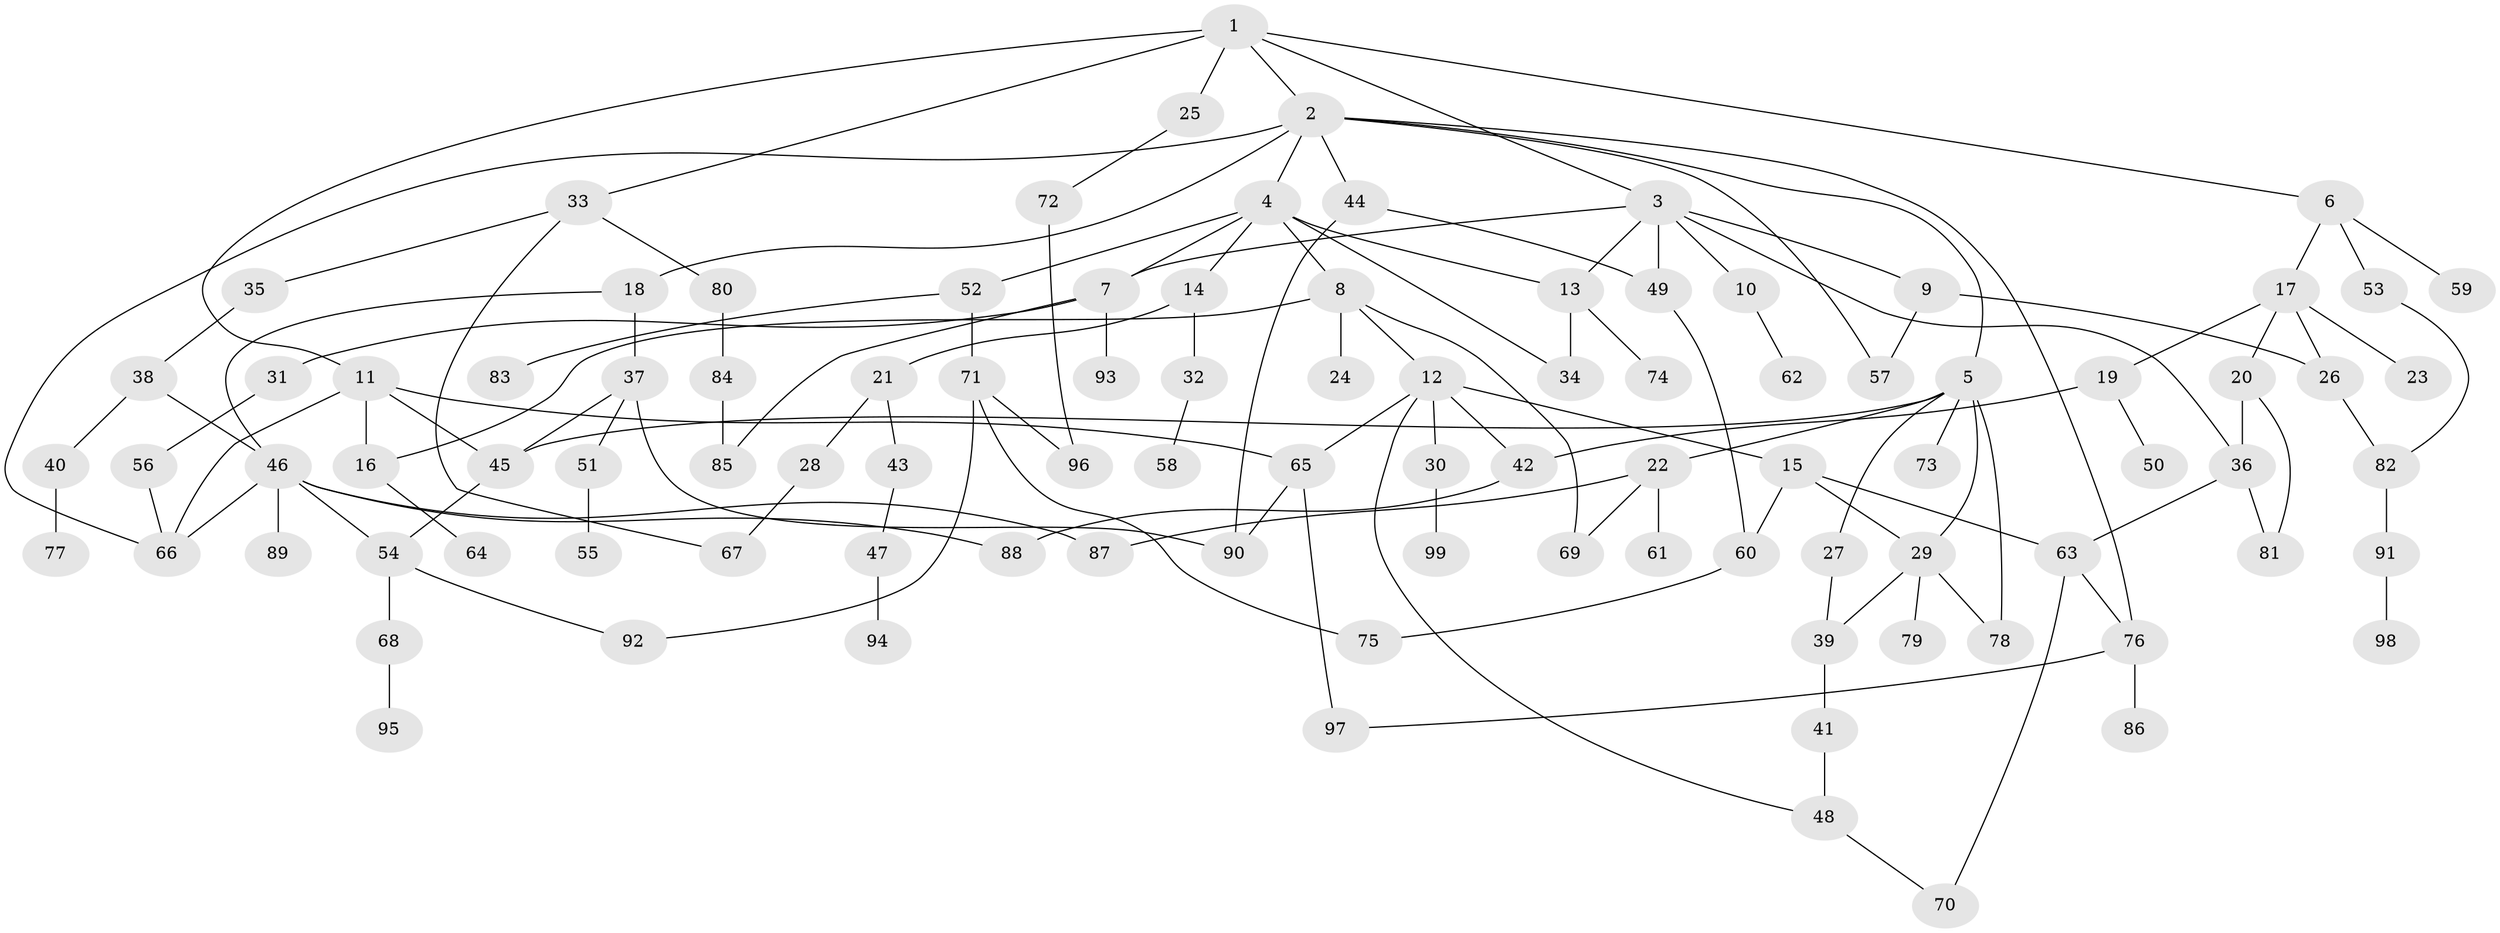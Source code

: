 // Generated by graph-tools (version 1.1) at 2025/13/03/09/25 04:13:31]
// undirected, 99 vertices, 136 edges
graph export_dot {
graph [start="1"]
  node [color=gray90,style=filled];
  1;
  2;
  3;
  4;
  5;
  6;
  7;
  8;
  9;
  10;
  11;
  12;
  13;
  14;
  15;
  16;
  17;
  18;
  19;
  20;
  21;
  22;
  23;
  24;
  25;
  26;
  27;
  28;
  29;
  30;
  31;
  32;
  33;
  34;
  35;
  36;
  37;
  38;
  39;
  40;
  41;
  42;
  43;
  44;
  45;
  46;
  47;
  48;
  49;
  50;
  51;
  52;
  53;
  54;
  55;
  56;
  57;
  58;
  59;
  60;
  61;
  62;
  63;
  64;
  65;
  66;
  67;
  68;
  69;
  70;
  71;
  72;
  73;
  74;
  75;
  76;
  77;
  78;
  79;
  80;
  81;
  82;
  83;
  84;
  85;
  86;
  87;
  88;
  89;
  90;
  91;
  92;
  93;
  94;
  95;
  96;
  97;
  98;
  99;
  1 -- 2;
  1 -- 3;
  1 -- 6;
  1 -- 11;
  1 -- 25;
  1 -- 33;
  2 -- 4;
  2 -- 5;
  2 -- 18;
  2 -- 44;
  2 -- 57;
  2 -- 76;
  2 -- 66;
  3 -- 7;
  3 -- 9;
  3 -- 10;
  3 -- 13;
  3 -- 49;
  3 -- 36;
  4 -- 8;
  4 -- 14;
  4 -- 52;
  4 -- 7;
  4 -- 13;
  4 -- 34;
  5 -- 22;
  5 -- 27;
  5 -- 45;
  5 -- 73;
  5 -- 78;
  5 -- 29;
  6 -- 17;
  6 -- 53;
  6 -- 59;
  7 -- 31;
  7 -- 85;
  7 -- 93;
  8 -- 12;
  8 -- 24;
  8 -- 69;
  8 -- 16;
  9 -- 57;
  9 -- 26;
  10 -- 62;
  11 -- 16;
  11 -- 65;
  11 -- 66;
  11 -- 45;
  12 -- 15;
  12 -- 30;
  12 -- 42;
  12 -- 48;
  12 -- 65;
  13 -- 34;
  13 -- 74;
  14 -- 21;
  14 -- 32;
  15 -- 29;
  15 -- 60;
  15 -- 63;
  16 -- 64;
  17 -- 19;
  17 -- 20;
  17 -- 23;
  17 -- 26;
  18 -- 37;
  18 -- 46;
  19 -- 50;
  19 -- 42;
  20 -- 36;
  20 -- 81;
  21 -- 28;
  21 -- 43;
  22 -- 61;
  22 -- 69;
  22 -- 87;
  25 -- 72;
  26 -- 82;
  27 -- 39;
  28 -- 67;
  29 -- 79;
  29 -- 39;
  29 -- 78;
  30 -- 99;
  31 -- 56;
  32 -- 58;
  33 -- 35;
  33 -- 67;
  33 -- 80;
  35 -- 38;
  36 -- 63;
  36 -- 81;
  37 -- 51;
  37 -- 90;
  37 -- 45;
  38 -- 40;
  38 -- 46;
  39 -- 41;
  40 -- 77;
  41 -- 48;
  42 -- 88;
  43 -- 47;
  44 -- 90;
  44 -- 49;
  45 -- 54;
  46 -- 66;
  46 -- 88;
  46 -- 89;
  46 -- 54;
  46 -- 87;
  47 -- 94;
  48 -- 70;
  49 -- 60;
  51 -- 55;
  52 -- 71;
  52 -- 83;
  53 -- 82;
  54 -- 68;
  54 -- 92;
  56 -- 66;
  60 -- 75;
  63 -- 76;
  63 -- 70;
  65 -- 97;
  65 -- 90;
  68 -- 95;
  71 -- 96;
  71 -- 92;
  71 -- 75;
  72 -- 96;
  76 -- 86;
  76 -- 97;
  80 -- 84;
  82 -- 91;
  84 -- 85;
  91 -- 98;
}
